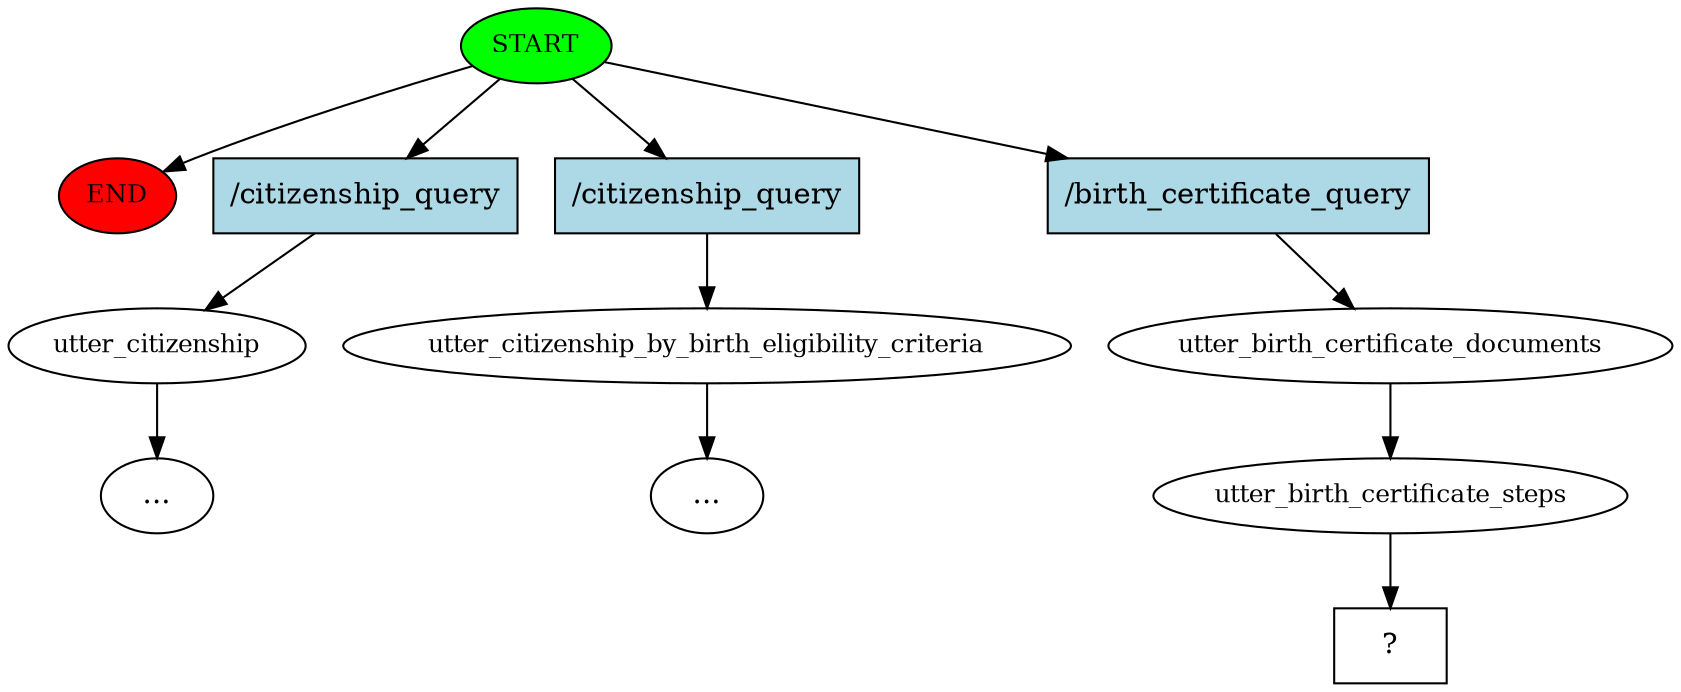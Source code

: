 digraph  {
0 [class="start active", fillcolor=green, fontsize=12, label=START, style=filled];
"-1" [class=end, fillcolor=red, fontsize=12, label=END, style=filled];
1 [class="", fontsize=12, label=utter_citizenship];
"-5" [class=ellipsis, label="..."];
4 [class="", fontsize=12, label=utter_citizenship_by_birth_eligibility_criteria];
"-6" [class=ellipsis, label="..."];
5 [class=active, fontsize=12, label=utter_birth_certificate_documents];
6 [class=active, fontsize=12, label=utter_birth_certificate_steps];
7 [class="intent dashed active", label="  ?  ", shape=rect];
8 [class=intent, fillcolor=lightblue, label="/citizenship_query", shape=rect, style=filled];
9 [class=intent, fillcolor=lightblue, label="/citizenship_query", shape=rect, style=filled];
10 [class="intent active", fillcolor=lightblue, label="/birth_certificate_query", shape=rect, style=filled];
0 -> "-1"  [class="", key=NONE, label=""];
0 -> 8  [class="", key=0];
0 -> 9  [class="", key=0];
0 -> 10  [class=active, key=0];
1 -> "-5"  [class="", key=NONE, label=""];
4 -> "-6"  [class="", key=NONE, label=""];
5 -> 6  [class=active, key=NONE, label=""];
6 -> 7  [class=active, key=NONE, label=""];
8 -> 1  [class="", key=0];
9 -> 4  [class="", key=0];
10 -> 5  [class=active, key=0];
}
